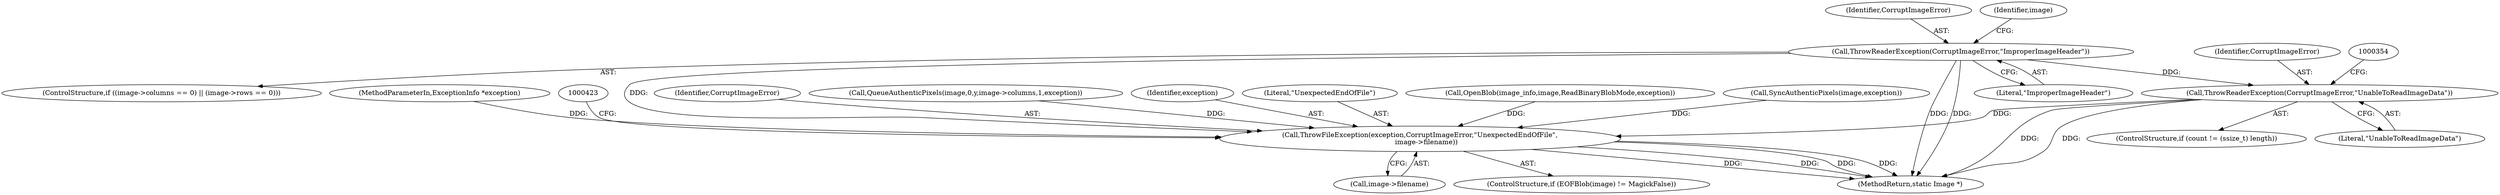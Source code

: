 digraph "1_ImageMagick_7b8c1df65b25d6671f113e2306982eded44ce3b4@del" {
"1000350" [label="(Call,ThrowReaderException(CorruptImageError,\"UnableToReadImageData\"))"];
"1000224" [label="(Call,ThrowReaderException(CorruptImageError,\"ImproperImageHeader\"))"];
"1000415" [label="(Call,ThrowFileException(exception,CorruptImageError,\"UnexpectedEndOfFile\",\n      image->filename))"];
"1000417" [label="(Identifier,CorruptImageError)"];
"1000225" [label="(Identifier,CorruptImageError)"];
"1000317" [label="(Call,QueueAuthenticPixels(image,0,y,image->columns,1,exception))"];
"1000344" [label="(ControlStructure,if (count != (ssize_t) length))"];
"1000419" [label="(Call,image->filename)"];
"1000351" [label="(Identifier,CorruptImageError)"];
"1000230" [label="(Identifier,image)"];
"1000416" [label="(Identifier,exception)"];
"1000418" [label="(Literal,\"UnexpectedEndOfFile\")"];
"1000160" [label="(Call,OpenBlob(image_info,image,ReadBinaryBlobMode,exception))"];
"1000226" [label="(Literal,\"ImproperImageHeader\")"];
"1000382" [label="(Call,SyncAuthenticPixels(image,exception))"];
"1000350" [label="(Call,ThrowReaderException(CorruptImageError,\"UnableToReadImageData\"))"];
"1000352" [label="(Literal,\"UnableToReadImageData\")"];
"1000212" [label="(ControlStructure,if ((image->columns == 0) || (image->rows == 0)))"];
"1000410" [label="(ControlStructure,if (EOFBlob(image) != MagickFalse))"];
"1000415" [label="(Call,ThrowFileException(exception,CorruptImageError,\"UnexpectedEndOfFile\",\n      image->filename))"];
"1000224" [label="(Call,ThrowReaderException(CorruptImageError,\"ImproperImageHeader\"))"];
"1000105" [label="(MethodParameterIn,ExceptionInfo *exception)"];
"1000429" [label="(MethodReturn,static Image *)"];
"1000350" -> "1000344"  [label="AST: "];
"1000350" -> "1000352"  [label="CFG: "];
"1000351" -> "1000350"  [label="AST: "];
"1000352" -> "1000350"  [label="AST: "];
"1000354" -> "1000350"  [label="CFG: "];
"1000350" -> "1000429"  [label="DDG: "];
"1000350" -> "1000429"  [label="DDG: "];
"1000224" -> "1000350"  [label="DDG: "];
"1000350" -> "1000415"  [label="DDG: "];
"1000224" -> "1000212"  [label="AST: "];
"1000224" -> "1000226"  [label="CFG: "];
"1000225" -> "1000224"  [label="AST: "];
"1000226" -> "1000224"  [label="AST: "];
"1000230" -> "1000224"  [label="CFG: "];
"1000224" -> "1000429"  [label="DDG: "];
"1000224" -> "1000429"  [label="DDG: "];
"1000224" -> "1000415"  [label="DDG: "];
"1000415" -> "1000410"  [label="AST: "];
"1000415" -> "1000419"  [label="CFG: "];
"1000416" -> "1000415"  [label="AST: "];
"1000417" -> "1000415"  [label="AST: "];
"1000418" -> "1000415"  [label="AST: "];
"1000419" -> "1000415"  [label="AST: "];
"1000423" -> "1000415"  [label="CFG: "];
"1000415" -> "1000429"  [label="DDG: "];
"1000415" -> "1000429"  [label="DDG: "];
"1000415" -> "1000429"  [label="DDG: "];
"1000415" -> "1000429"  [label="DDG: "];
"1000160" -> "1000415"  [label="DDG: "];
"1000382" -> "1000415"  [label="DDG: "];
"1000317" -> "1000415"  [label="DDG: "];
"1000105" -> "1000415"  [label="DDG: "];
}
